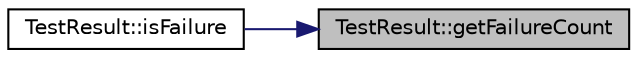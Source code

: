 digraph "TestResult::getFailureCount"
{
 // LATEX_PDF_SIZE
  edge [fontname="Helvetica",fontsize="10",labelfontname="Helvetica",labelfontsize="10"];
  node [fontname="Helvetica",fontsize="10",shape=record];
  rankdir="RL";
  Node1 [label="TestResult::getFailureCount",height=0.2,width=0.4,color="black", fillcolor="grey75", style="filled", fontcolor="black",tooltip=" "];
  Node1 -> Node2 [dir="back",color="midnightblue",fontsize="10",style="solid",fontname="Helvetica"];
  Node2 [label="TestResult::isFailure",height=0.2,width=0.4,color="black", fillcolor="white", style="filled",URL="$classTestResult.html#a367a3b89b3ddb077d18cd048a5cd330d",tooltip=" "];
}
